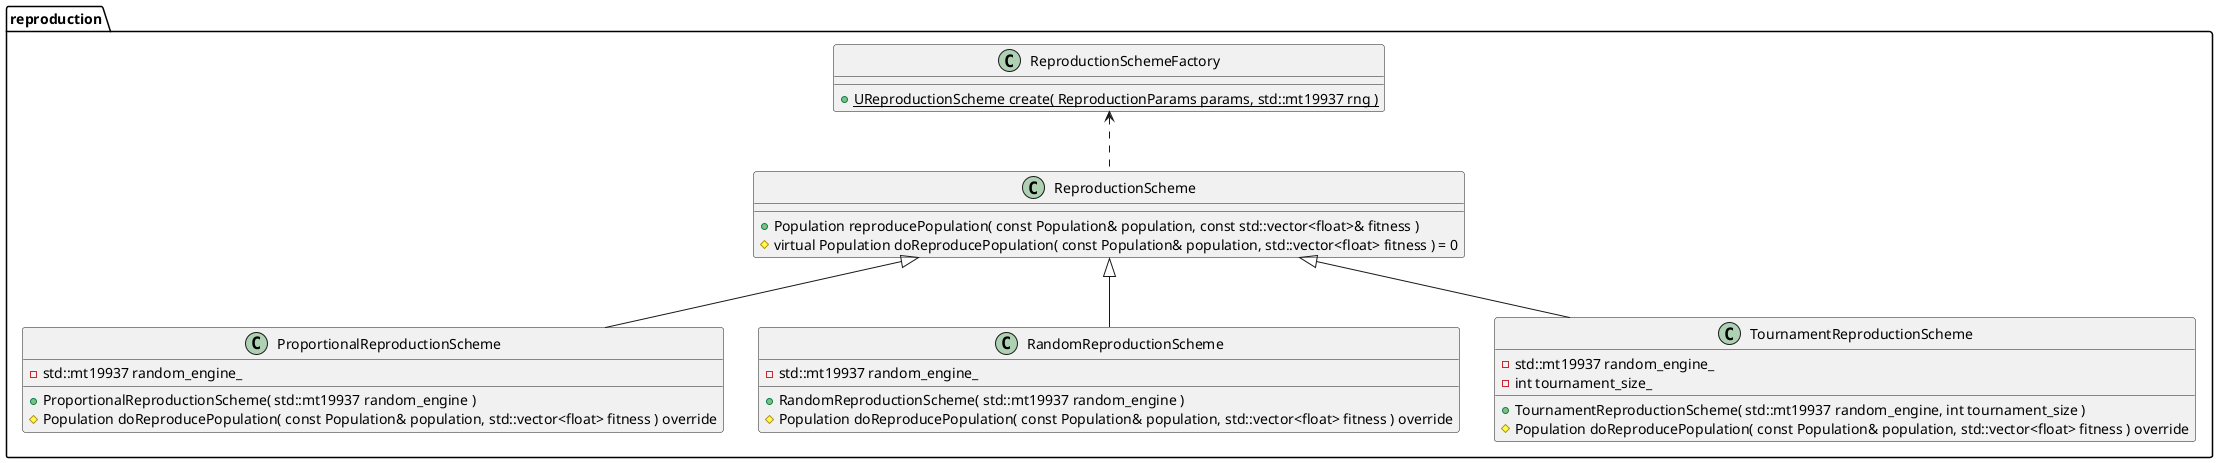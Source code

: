 @startuml
'https://plantuml.com/class-diagram

package reproduction {
    class ReproductionScheme {
        + Population reproducePopulation( const Population& population, const std::vector<float>& fitness )
        # virtual Population doReproducePopulation( const Population& population, std::vector<float> fitness ) = 0
    }

    class ReproductionSchemeFactory {
        + {static} UReproductionScheme create( ReproductionParams params, std::mt19937 rng )
    }

    class ProportionalReproductionScheme {
        + ProportionalReproductionScheme( std::mt19937 random_engine )
        # Population doReproducePopulation( const Population& population, std::vector<float> fitness ) override
        - std::mt19937 random_engine_
    }

    class RandomReproductionScheme {
        + RandomReproductionScheme( std::mt19937 random_engine )
        # Population doReproducePopulation( const Population& population, std::vector<float> fitness ) override
        - std::mt19937 random_engine_
    }

    class TournamentReproductionScheme {
        + TournamentReproductionScheme( std::mt19937 random_engine, int tournament_size )
        # Population doReproducePopulation( const Population& population, std::vector<float> fitness ) override
        - std::mt19937 random_engine_
        - int tournament_size_
    }

    ReproductionScheme <|-- RandomReproductionScheme
    ReproductionScheme <|-- ProportionalReproductionScheme
    ReproductionScheme <|-- TournamentReproductionScheme
    ReproductionSchemeFactory <.. ReproductionScheme
}

@enduml